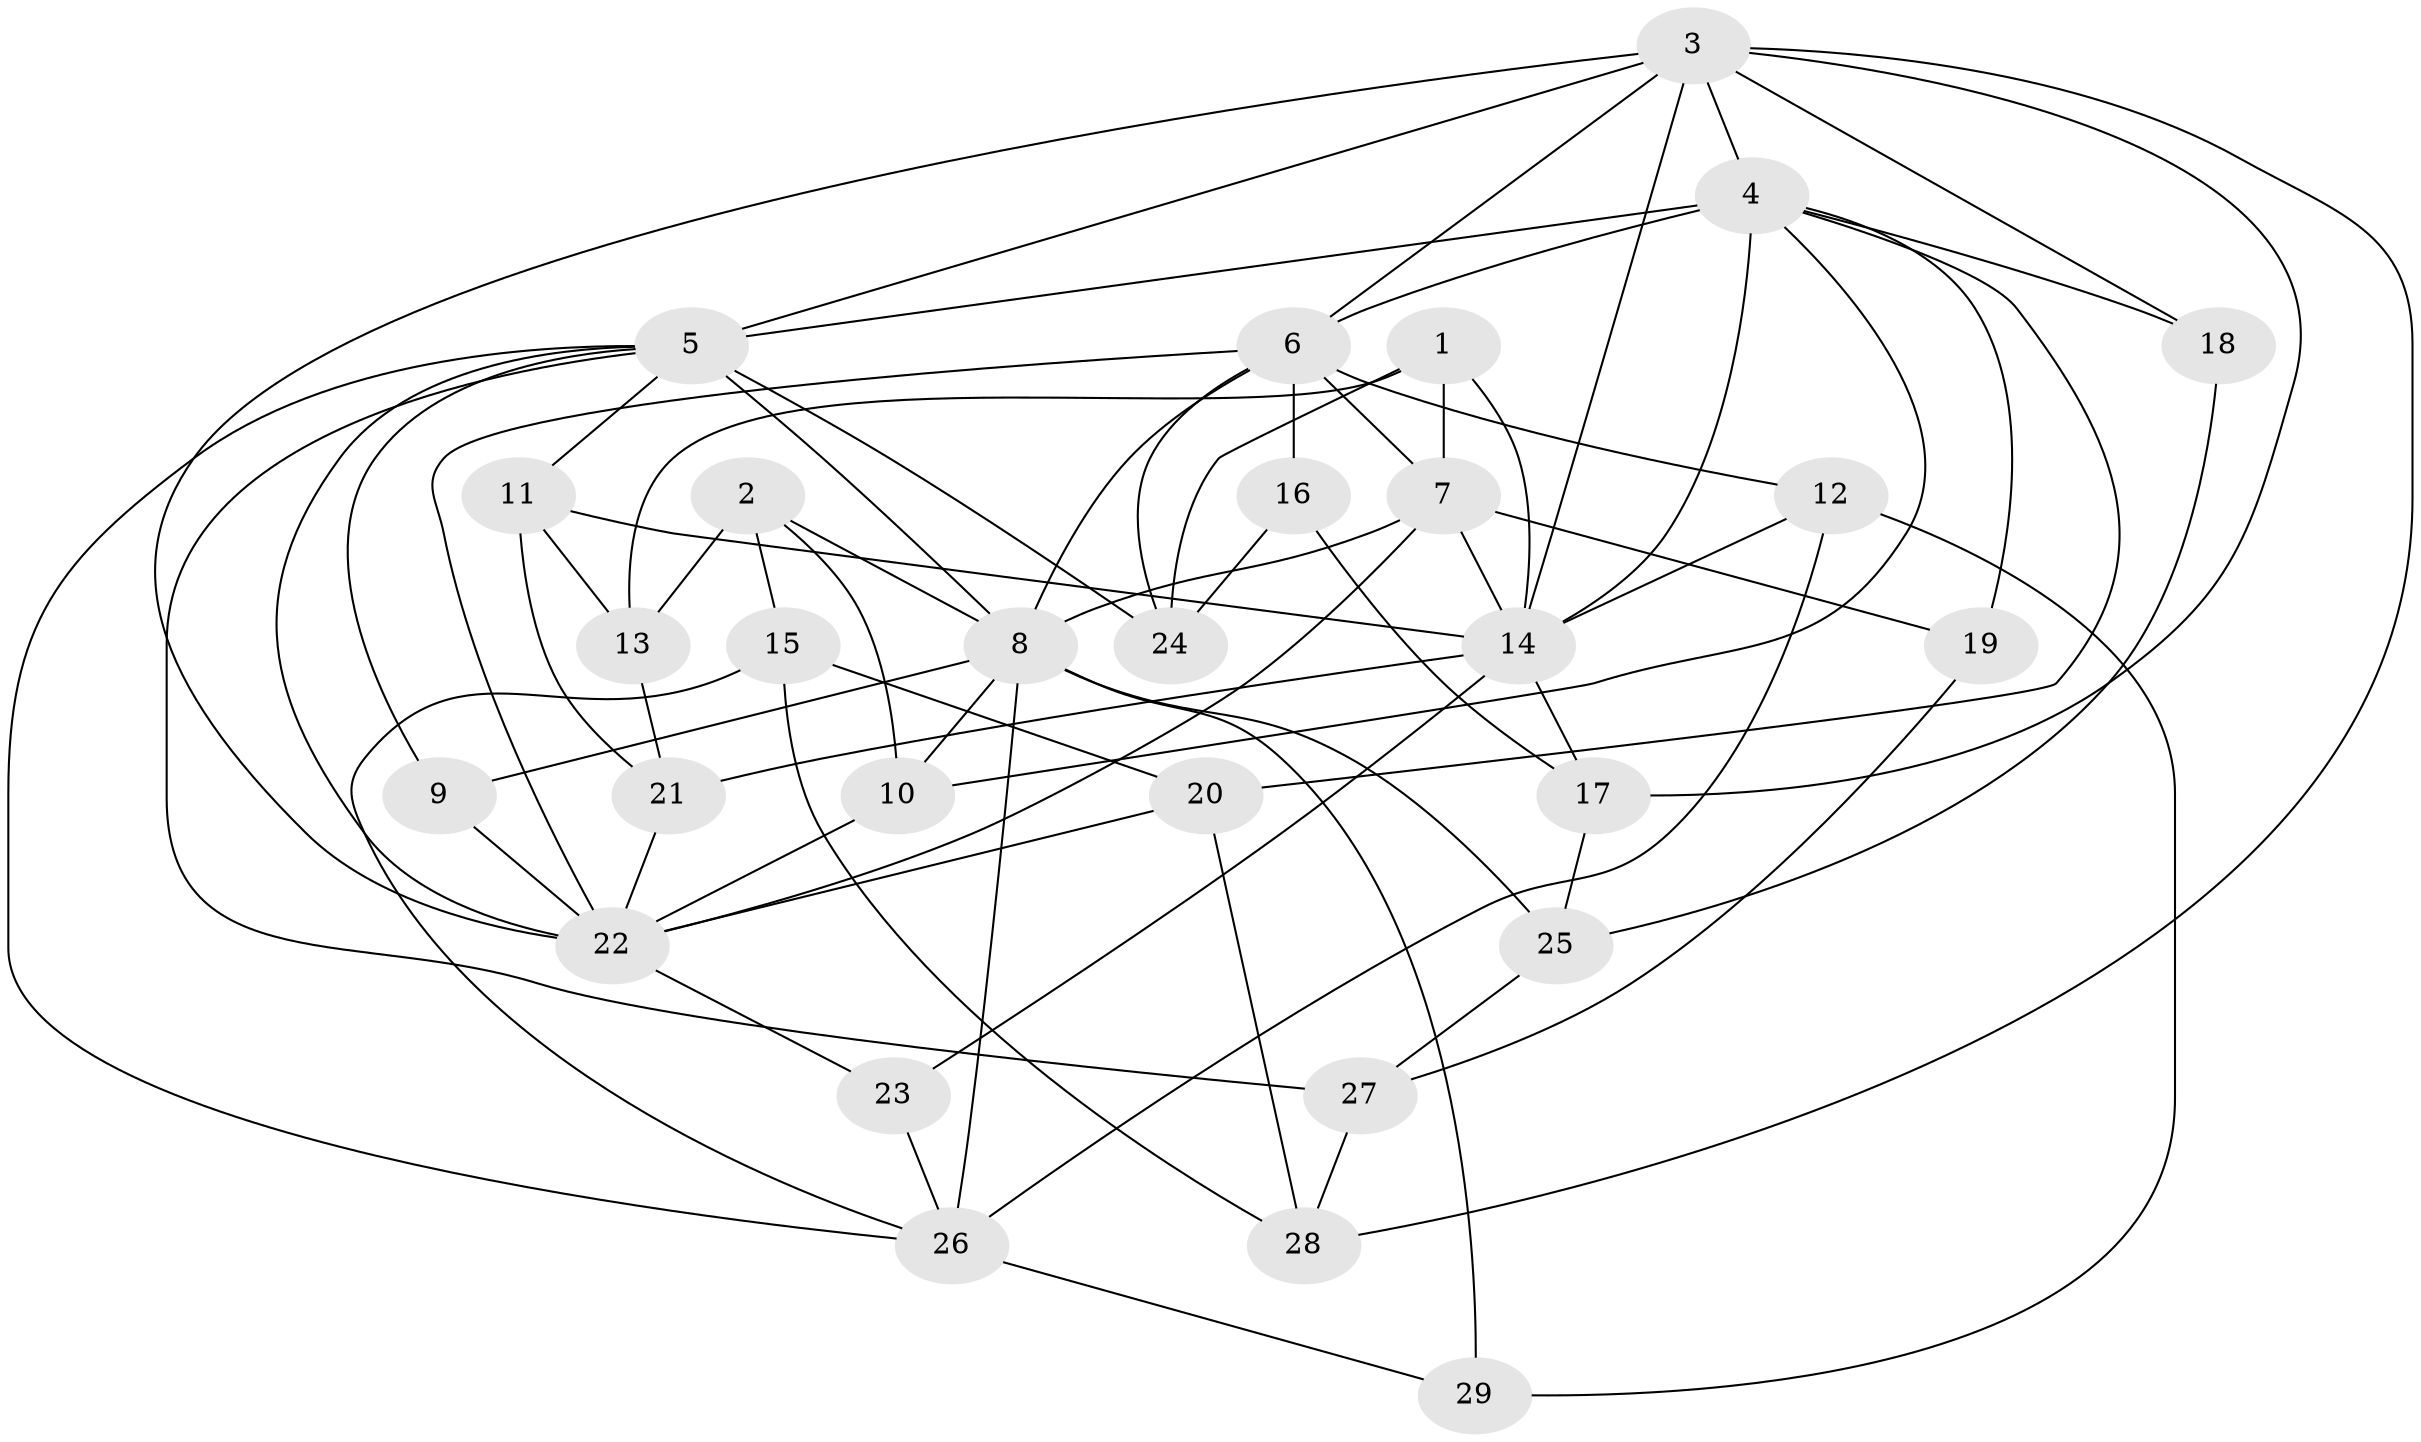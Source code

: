 // original degree distribution, {4: 1.0}
// Generated by graph-tools (version 1.1) at 2025/38/03/09/25 02:38:05]
// undirected, 29 vertices, 73 edges
graph export_dot {
graph [start="1"]
  node [color=gray90,style=filled];
  1;
  2;
  3;
  4;
  5;
  6;
  7;
  8;
  9;
  10;
  11;
  12;
  13;
  14;
  15;
  16;
  17;
  18;
  19;
  20;
  21;
  22;
  23;
  24;
  25;
  26;
  27;
  28;
  29;
  1 -- 7 [weight=1.0];
  1 -- 13 [weight=1.0];
  1 -- 14 [weight=1.0];
  1 -- 24 [weight=1.0];
  2 -- 8 [weight=1.0];
  2 -- 10 [weight=1.0];
  2 -- 13 [weight=1.0];
  2 -- 15 [weight=1.0];
  3 -- 4 [weight=1.0];
  3 -- 5 [weight=1.0];
  3 -- 6 [weight=2.0];
  3 -- 14 [weight=1.0];
  3 -- 17 [weight=1.0];
  3 -- 18 [weight=2.0];
  3 -- 22 [weight=1.0];
  3 -- 28 [weight=1.0];
  4 -- 5 [weight=2.0];
  4 -- 6 [weight=2.0];
  4 -- 10 [weight=1.0];
  4 -- 14 [weight=1.0];
  4 -- 18 [weight=1.0];
  4 -- 19 [weight=1.0];
  4 -- 20 [weight=1.0];
  5 -- 8 [weight=1.0];
  5 -- 9 [weight=1.0];
  5 -- 11 [weight=1.0];
  5 -- 22 [weight=1.0];
  5 -- 24 [weight=1.0];
  5 -- 26 [weight=1.0];
  5 -- 27 [weight=1.0];
  6 -- 7 [weight=1.0];
  6 -- 8 [weight=2.0];
  6 -- 12 [weight=1.0];
  6 -- 16 [weight=2.0];
  6 -- 22 [weight=1.0];
  6 -- 24 [weight=1.0];
  7 -- 8 [weight=1.0];
  7 -- 14 [weight=2.0];
  7 -- 19 [weight=2.0];
  7 -- 22 [weight=1.0];
  8 -- 9 [weight=1.0];
  8 -- 10 [weight=1.0];
  8 -- 25 [weight=1.0];
  8 -- 26 [weight=2.0];
  8 -- 29 [weight=2.0];
  9 -- 22 [weight=2.0];
  10 -- 22 [weight=1.0];
  11 -- 13 [weight=1.0];
  11 -- 14 [weight=1.0];
  11 -- 21 [weight=1.0];
  12 -- 14 [weight=1.0];
  12 -- 26 [weight=1.0];
  12 -- 29 [weight=1.0];
  13 -- 21 [weight=1.0];
  14 -- 17 [weight=1.0];
  14 -- 21 [weight=1.0];
  14 -- 23 [weight=1.0];
  15 -- 20 [weight=1.0];
  15 -- 26 [weight=1.0];
  15 -- 28 [weight=1.0];
  16 -- 17 [weight=1.0];
  16 -- 24 [weight=1.0];
  17 -- 25 [weight=1.0];
  18 -- 25 [weight=1.0];
  19 -- 27 [weight=1.0];
  20 -- 22 [weight=1.0];
  20 -- 28 [weight=1.0];
  21 -- 22 [weight=1.0];
  22 -- 23 [weight=1.0];
  23 -- 26 [weight=2.0];
  25 -- 27 [weight=1.0];
  26 -- 29 [weight=1.0];
  27 -- 28 [weight=1.0];
}

